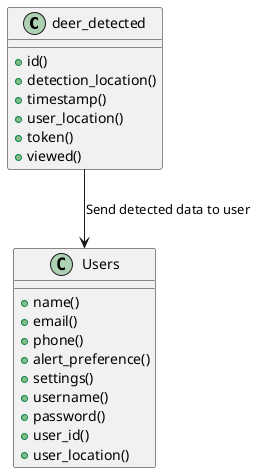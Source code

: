 @startuml

class deer_detected {
   +id()
   +detection_location()
   +timestamp()
   +user_location()
   +token()
   +viewed()
}

class Users {
    +name()
    +email()
    +phone()
    +alert_preference()
    +settings()
    +username()
    +password()
    +user_id()
    +user_location()
}

deer_detected --> Users: Send detected data to user

@enduml